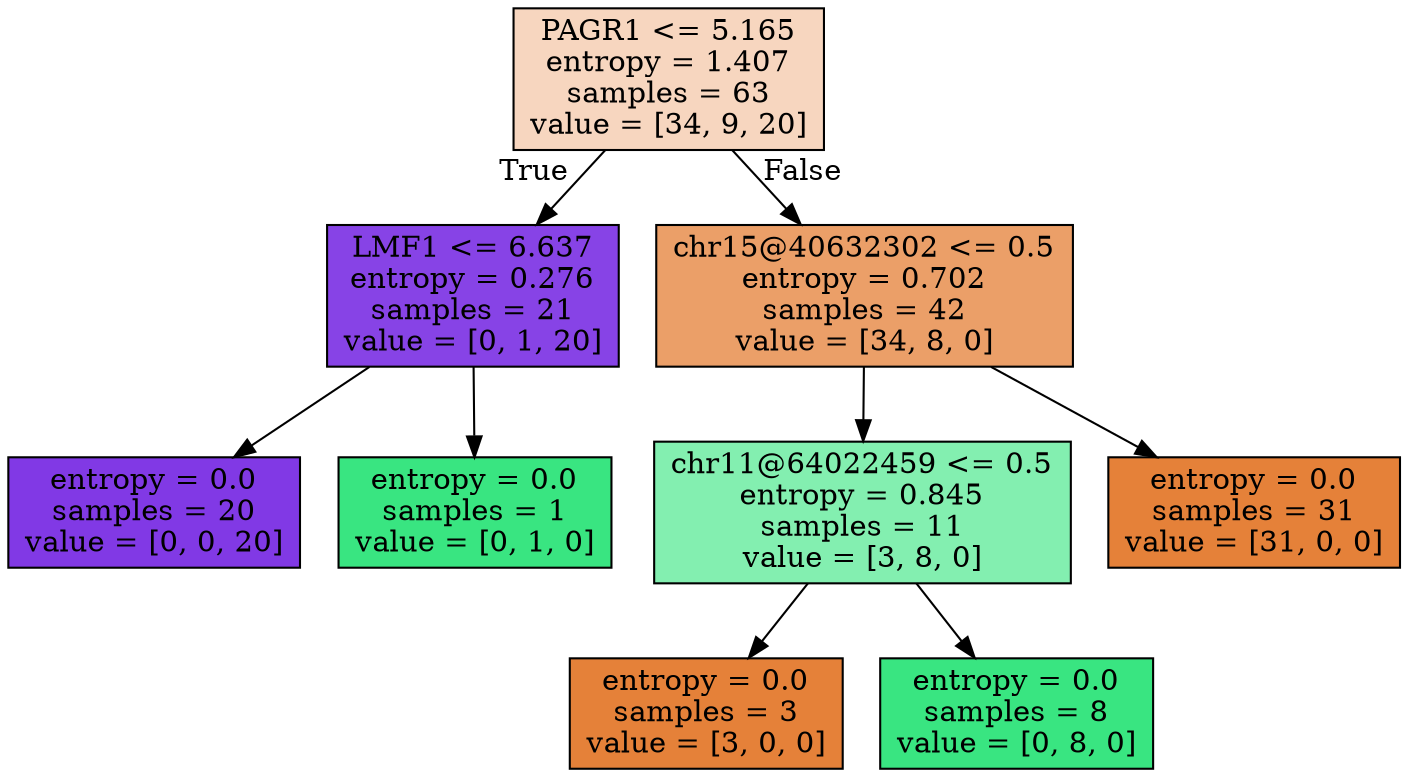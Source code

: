 digraph Tree {
node [shape=box, style="filled", color="black"] ;
0 [label="PAGR1 <= 5.165\nentropy = 1.407\nsamples = 63\nvalue = [34, 9, 20]", fillcolor="#f7d6bf"] ;
1 [label="LMF1 <= 6.637\nentropy = 0.276\nsamples = 21\nvalue = [0, 1, 20]", fillcolor="#8743e6"] ;
0 -> 1 [labeldistance=2.5, labelangle=45, headlabel="True"] ;
2 [label="entropy = 0.0\nsamples = 20\nvalue = [0, 0, 20]", fillcolor="#8139e5"] ;
1 -> 2 ;
3 [label="entropy = 0.0\nsamples = 1\nvalue = [0, 1, 0]", fillcolor="#39e581"] ;
1 -> 3 ;
4 [label="chr15@40632302 <= 0.5\nentropy = 0.702\nsamples = 42\nvalue = [34, 8, 0]", fillcolor="#eb9f68"] ;
0 -> 4 [labeldistance=2.5, labelangle=-45, headlabel="False"] ;
5 [label="chr11@64022459 <= 0.5\nentropy = 0.845\nsamples = 11\nvalue = [3, 8, 0]", fillcolor="#83efb0"] ;
4 -> 5 ;
6 [label="entropy = 0.0\nsamples = 3\nvalue = [3, 0, 0]", fillcolor="#e58139"] ;
5 -> 6 ;
7 [label="entropy = 0.0\nsamples = 8\nvalue = [0, 8, 0]", fillcolor="#39e581"] ;
5 -> 7 ;
8 [label="entropy = 0.0\nsamples = 31\nvalue = [31, 0, 0]", fillcolor="#e58139"] ;
4 -> 8 ;
}